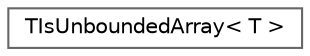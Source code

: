 digraph "Graphical Class Hierarchy"
{
 // INTERACTIVE_SVG=YES
 // LATEX_PDF_SIZE
  bgcolor="transparent";
  edge [fontname=Helvetica,fontsize=10,labelfontname=Helvetica,labelfontsize=10];
  node [fontname=Helvetica,fontsize=10,shape=box,height=0.2,width=0.4];
  rankdir="LR";
  Node0 [id="Node000000",label="TIsUnboundedArray\< T \>",height=0.2,width=0.4,color="grey40", fillcolor="white", style="filled",URL="$d5/d0c/structTIsUnboundedArray.html",tooltip="Traits class which tests if a type is an unbounded C++ array."];
}
